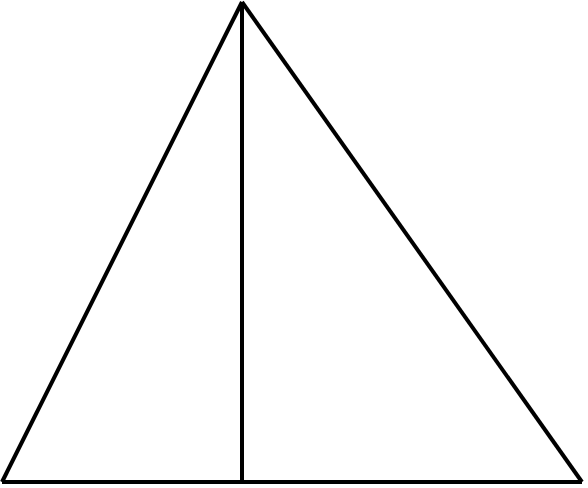 <mxfile version="13.4.5" type="device"><diagram id="49PH1QwvB4HvrCyeZY6v" name="Page-1"><mxGraphModel dx="532" dy="342" grid="1" gridSize="10" guides="1" tooltips="1" connect="1" arrows="1" fold="1" page="1" pageScale="1" pageWidth="850" pageHeight="1100" math="0" shadow="0"><root><mxCell id="0"/><mxCell id="1" parent="0"/><mxCell id="UJTPflJR_YxUDwyETgqw-7" value="" style="endArrow=none;html=1;strokeWidth=2;" edge="1" parent="1"><mxGeometry width="50" height="50" relative="1" as="geometry"><mxPoint x="200.0" y="320" as="sourcePoint"/><mxPoint x="200" y="80" as="targetPoint"/></mxGeometry></mxCell><mxCell id="UJTPflJR_YxUDwyETgqw-1" value="" style="endArrow=none;html=1;strokeWidth=2;rounded=0;" edge="1" parent="1"><mxGeometry width="50" height="50" relative="1" as="geometry"><mxPoint x="80" y="320" as="sourcePoint"/><mxPoint x="370" y="320" as="targetPoint"/></mxGeometry></mxCell><mxCell id="UJTPflJR_YxUDwyETgqw-2" value="" style="endArrow=none;html=1;strokeWidth=2;rounded=0;" edge="1" parent="1"><mxGeometry width="50" height="50" relative="1" as="geometry"><mxPoint x="370" y="320" as="sourcePoint"/><mxPoint x="200" y="80" as="targetPoint"/></mxGeometry></mxCell><mxCell id="UJTPflJR_YxUDwyETgqw-3" value="" style="endArrow=none;html=1;strokeWidth=2;rounded=0;" edge="1" parent="1"><mxGeometry width="50" height="50" relative="1" as="geometry"><mxPoint x="80" y="320" as="sourcePoint"/><mxPoint x="200" y="80" as="targetPoint"/></mxGeometry></mxCell></root></mxGraphModel></diagram></mxfile>